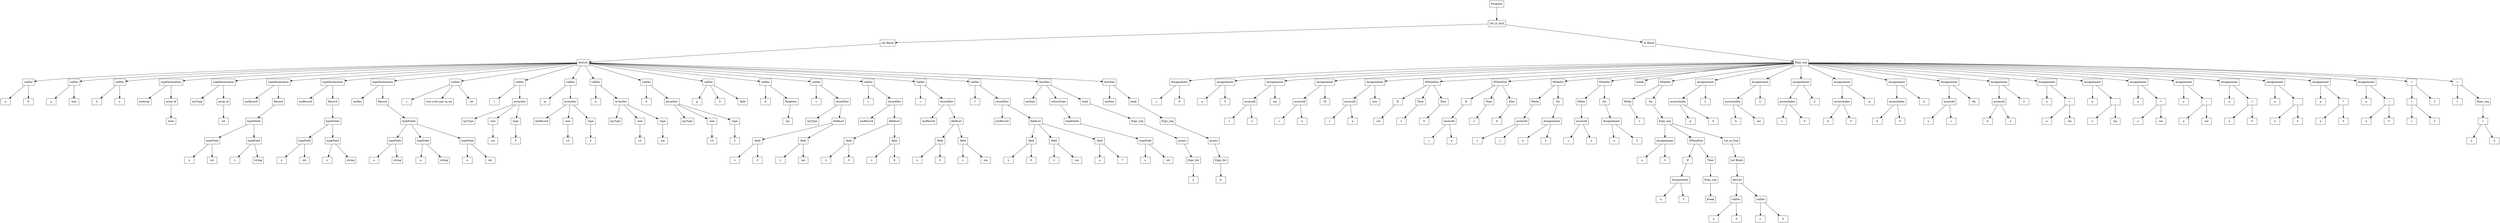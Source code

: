 digraph "ast"{

	nodesep=1;
	ranksep=1;

	N2 [label="Let Block", shape="box"];
	N3 [label="decList", shape="box"];
	N4 [label="valDec", shape="box"];
	N5 [label="a", shape="box"];
	N6 [label="0", shape="box"];
	N7 [label="valDec", shape="box"];
	N8 [label="a", shape="box"];
	N9 [label="test", shape="box"];
	N10 [label="valDec", shape="box"];
	N11 [label="b", shape="box"];
	N12 [label="x", shape="box"];
	N13 [label="typeDeclaration", shape="box"];
	N14 [label="intArray", shape="box"];
	N15 [label="array of", shape="box"];
	N16 [label="bool", shape="box"];
	N17 [label="typeDeclaration", shape="box"];
	N18 [label="myType", shape="box"];
	N19 [label="array of", shape="box"];
	N20 [label="int", shape="box"];
	N21 [label="typeDeclaration", shape="box"];
	N22 [label="myRecord", shape="box"];
	N23 [label="Record", shape="box"];
	N24 [label="typeFields", shape="box"];
	N25 [label="typeField", shape="box"];
	N26 [label="x", shape="box"];
	N27 [label="int", shape="box"];
	N28 [label="typeField", shape="box"];
	N29 [label="z", shape="box"];
	N30 [label="string", shape="box"];
	N31 [label="typeDeclaration", shape="box"];
	N32 [label="myRecord", shape="box"];
	N33 [label="Record", shape="box"];
	N34 [label="typeFields", shape="box"];
	N35 [label="typeField", shape="box"];
	N36 [label="x", shape="box"];
	N37 [label="int", shape="box"];
	N38 [label="typeField", shape="box"];
	N39 [label="y", shape="box"];
	N40 [label="string", shape="box"];
	N41 [label="typeDeclaration", shape="box"];
	N42 [label="myRec", shape="box"];
	N43 [label="Record", shape="box"];
	N44 [label="typeFields", shape="box"];
	N45 [label="typeField", shape="box"];
	N46 [label="a", shape="box"];
	N47 [label="string", shape="box"];
	N48 [label="typeField", shape="box"];
	N49 [label="a", shape="box"];
	N50 [label="string", shape="box"];
	N51 [label="typeField", shape="box"];
	N52 [label="e", shape="box"];
	N53 [label="int", shape="box"];
	N54 [label="valDec", shape="box"];
	N55 [label="r", shape="box"];
	N56 [label="ceci n'est pas un int", shape="box"];
	N57 [label="int", shape="box"];
	N58 [label="valDec", shape="box"];
	N59 [label="l", shape="box"];
	N60 [label="arrayDec", shape="box"];
	N61 [label="myType", shape="box"];
	N62 [label="oui", shape="box"];
	N63 [label="size", shape="box"];
	N64 [label="5", shape="box"];
	N65 [label="type", shape="box"];
	N66 [label="valDec", shape="box"];
	N67 [label="m", shape="box"];
	N68 [label="arrayDec", shape="box"];
	N69 [label="myRecord", shape="box"];
	N70 [label="10", shape="box"];
	N71 [label="size", shape="box"];
	N72 [label="5", shape="box"];
	N73 [label="type", shape="box"];
	N74 [label="valDec", shape="box"];
	N75 [label="n", shape="box"];
	N76 [label="arrayDec", shape="box"];
	N77 [label="myType", shape="box"];
	N78 [label="10", shape="box"];
	N79 [label="size", shape="box"];
	N80 [label="oui", shape="box"];
	N81 [label="type", shape="box"];
	N82 [label="valDec", shape="box"];
	N83 [label="k", shape="box"];
	N84 [label="arrayDec", shape="box"];
	N85 [label="myType", shape="box"];
	N86 [label="10", shape="box"];
	N87 [label="size", shape="box"];
	N88 [label="5", shape="box"];
	N89 [label="type", shape="box"];
	N90 [label="valDec", shape="box"];
	N91 [label="p", shape="box"];
	N92 [label="5", shape="box"];
	N93 [label="field", shape="box"];
	N94 [label="valDec", shape="box"];
	N95 [label="d", shape="box"];
	N96 [label="Negation", shape="box"];
	N97 [label="oui", shape="box"];
	N98 [label="valDec", shape="box"];
	N99 [label="c", shape="box"];
	N100 [label="recordDec", shape="box"];
	N101 [label="myType", shape="box"];
	N102 [label="fieldList", shape="box"];
	N103 [label="field", shape="box"];
	N104 [label="x", shape="box"];
	N105 [label="0", shape="box"];
	N106 [label="field", shape="box"];
	N107 [label="z", shape="box"];
	N108 [label="oui", shape="box"];
	N109 [label="valDec", shape="box"];
	N110 [label="c", shape="box"];
	N111 [label="recordDec", shape="box"];
	N112 [label="myRecord", shape="box"];
	N113 [label="fieldList", shape="box"];
	N114 [label="field", shape="box"];
	N115 [label="x", shape="box"];
	N116 [label="0", shape="box"];
	N117 [label="field", shape="box"];
	N118 [label="z", shape="box"];
	N119 [label="9", shape="box"];
	N120 [label="valDec", shape="box"];
	N121 [label="c", shape="box"];
	N122 [label="recordDec", shape="box"];
	N123 [label="myRecord", shape="box"];
	N124 [label="fieldList", shape="box"];
	N125 [label="field", shape="box"];
	N126 [label="x", shape="box"];
	N127 [label="0", shape="box"];
	N128 [label="field", shape="box"];
	N129 [label="z", shape="box"];
	N130 [label="oui", shape="box"];
	N131 [label="valDec", shape="box"];
	N132 [label="f", shape="box"];
	N133 [label="recordDec", shape="box"];
	N134 [label="myRecord", shape="box"];
	N135 [label="fieldList", shape="box"];
	N136 [label="field", shape="box"];
	N137 [label="x", shape="box"];
	N138 [label="0", shape="box"];
	N139 [label="field", shape="box"];
	N140 [label="z", shape="box"];
	N141 [label="oui", shape="box"];
	N142 [label="field", shape="box"];
	N143 [label="a", shape="box"];
	N144 [label="7", shape="box"];
	N145 [label="funcDec", shape="box"];
	N146 [label="myfunc", shape="box"];
	N147 [label="Expr_seq", shape="box"];
	N148 [label="print()", shape="box"];
	N149 [label="Expr_list", shape="box"];
	N150 [label="a", shape="box"];
	N151 [label="returnType", shape="box"];
	N152 [label="typeFields", shape="box"];
	N153 [label="typeField", shape="box"];
	N154 [label="x", shape="box"];
	N155 [label="int", shape="box"];
	N156 [label="body", shape="box"];
	N157 [label="funcDec", shape="box"];
	N158 [label="myfunc", shape="box"];
	N159 [label="Expr_seq", shape="box"];
	N160 [label="print()", shape="box"];
	N161 [label="Expr_list", shape="box"];
	N162 [label="b", shape="box"];
	N163 [label="body", shape="box"];
	N1 [label="Let_in_End", shape="box"];
	N164 [label="In Block", shape="box"];
	N165 [label="Expr_seq", shape="box"];
	N166 [label="Assignement", shape="box"];
	N167 [label="c", shape="box"];
	N168 [label="9", shape="box"];
	N169 [label="Assignement", shape="box"];
	N170 [label="a", shape="box"];
	N171 [label="3", shape="box"];
	N172 [label="Assignement", shape="box"];
	N174 [label="c", shape="box"];
	N175 [label="x", shape="box"];
	N173 [label="accessId", shape="box"];
	N176 [label="oui", shape="box"];
	N177 [label="Assignement", shape="box"];
	N179 [label="c", shape="box"];
	N180 [label="x", shape="box"];
	N178 [label="accessId", shape="box"];
	N181 [label="15", shape="box"];
	N182 [label="Assignement", shape="box"];
	N184 [label="c", shape="box"];
	N185 [label="a", shape="box"];
	N183 [label="accessId", shape="box"];
	N186 [label="non", shape="box"];
	N187 [label="IfThenElse", shape="box"];
	N188 [label="If", shape="box"];
	N189 [label="Then", shape="box"];
	N190 [label="oui", shape="box"];
	N191 [label="1", shape="box"];
	N192 [label="Else", shape="box"];
	N193 [label="0", shape="box"];
	N194 [label="IfThenElse", shape="box"];
	N195 [label="If", shape="box"];
	N196 [label="Then", shape="box"];
	N198 [label="c", shape="box"];
	N199 [label="x", shape="box"];
	N197 [label="accessId", shape="box"];
	N200 [label="1", shape="box"];
	N201 [label="Else", shape="box"];
	N202 [label="0", shape="box"];
	N207 [label="c", shape="box"];
	N208 [label="z", shape="box"];
	N206 [label="accessId", shape="box"];
	N209 [label="Assignement", shape="box"];
	N210 [label="a", shape="box"];
	N211 [label="3", shape="box"];
	N203 [label="WhileDo", shape="box"];
	N204 [label="While", shape="box"];
	N205 [label="Do", shape="box"];
	N216 [label="c", shape="box"];
	N217 [label="x", shape="box"];
	N215 [label="accessId", shape="box"];
	N218 [label="Assignement", shape="box"];
	N219 [label="a", shape="box"];
	N220 [label="3", shape="box"];
	N212 [label="WhileDo", shape="box"];
	N213 [label="While", shape="box"];
	N214 [label="Do", shape="box"];
	N221 [label="break", shape="box"];
	N225 [label="1", shape="box"];
	N226 [label="Expr_seq", shape="box"];
	N227 [label="Assignement", shape="box"];
	N228 [label="a", shape="box"];
	N229 [label="3", shape="box"];
	N230 [label="IfThenElse", shape="box"];
	N231 [label="If", shape="box"];
	N232 [label="Then", shape="box"];
	N233 [label="Assignement", shape="box"];
	N234 [label="a", shape="box"];
	N235 [label="3", shape="box"];
	N236 [label="Expr_seq", shape="box"];
	N237 [label="break", shape="box"];
	N239 [label="Let Block", shape="box"];
	N240 [label="decList", shape="box"];
	N241 [label="valDec", shape="box"];
	N242 [label="a", shape="box"];
	N243 [label="0", shape="box"];
	N244 [label="valDec", shape="box"];
	N245 [label="y", shape="box"];
	N246 [label="6", shape="box"];
	N238 [label="Let_in_End", shape="box"];
	N222 [label="WhileDo", shape="box"];
	N223 [label="While", shape="box"];
	N224 [label="Do", shape="box"];
	N247 [label="Assignement", shape="box"];
	N249 [label="g", shape="box"];
	N250 [label="5", shape="box"];
	N248 [label="accessIndex", shape="box"];
	N251 [label="2", shape="box"];
	N252 [label="Assignement", shape="box"];
	N254 [label="k", shape="box"];
	N255 [label="oui", shape="box"];
	N253 [label="accessIndex", shape="box"];
	N256 [label="2", shape="box"];
	N257 [label="Assignement", shape="box"];
	N259 [label="c", shape="box"];
	N260 [label="5", shape="box"];
	N258 [label="accessIndex", shape="box"];
	N261 [label="2", shape="box"];
	N262 [label="Assignement", shape="box"];
	N264 [label="k", shape="box"];
	N265 [label="5", shape="box"];
	N263 [label="accessIndex", shape="box"];
	N266 [label="ui", shape="box"];
	N267 [label="Assignement", shape="box"];
	N269 [label="k", shape="box"];
	N270 [label="5", shape="box"];
	N268 [label="accessIndex", shape="box"];
	N271 [label="2", shape="box"];
	N272 [label="Assignement", shape="box"];
	N274 [label="u", shape="box"];
	N275 [label="c", shape="box"];
	N273 [label="accessId", shape="box"];
	N276 [label="fin", shape="box"];
	N277 [label="Assignement", shape="box"];
	N279 [label="k", shape="box"];
	N280 [label="x", shape="box"];
	N278 [label="accessId", shape="box"];
	N281 [label="2", shape="box"];
	N282 [label="Assignement", shape="box"];
	N283 [label="a", shape="box"];
	N285 [label="a", shape="box"];
	N286 [label="oui", shape="box"];
	N284 [label="+", shape="box"];
	N287 [label="Assignement", shape="box"];
	N288 [label="a", shape="box"];
	N290 [label="a", shape="box"];
	N291 [label="oui", shape="box"];
	N289 [label="-", shape="box"];
	N292 [label="Assignement", shape="box"];
	N293 [label="a", shape="box"];
	N295 [label="a", shape="box"];
	N296 [label="oui", shape="box"];
	N294 [label="*", shape="box"];
	N297 [label="Assignement", shape="box"];
	N298 [label="a", shape="box"];
	N300 [label="a", shape="box"];
	N301 [label="oui", shape="box"];
	N299 [label="/", shape="box"];
	N302 [label="Assignement", shape="box"];
	N303 [label="a", shape="box"];
	N305 [label="a", shape="box"];
	N306 [label="5", shape="box"];
	N304 [label="+", shape="box"];
	N307 [label="Assignement", shape="box"];
	N308 [label="a", shape="box"];
	N310 [label="a", shape="box"];
	N311 [label="5", shape="box"];
	N309 [label="-", shape="box"];
	N312 [label="Assignement", shape="box"];
	N313 [label="a", shape="box"];
	N315 [label="a", shape="box"];
	N316 [label="5", shape="box"];
	N314 [label="*", shape="box"];
	N317 [label="Assignement", shape="box"];
	N318 [label="a", shape="box"];
	N320 [label="a", shape="box"];
	N321 [label="5", shape="box"];
	N319 [label="/", shape="box"];
	N324 [label="1", shape="box"];
	N325 [label="2", shape="box"];
	N323 [label="=", shape="box"];
	N326 [label="3", shape="box"];
	N322 [label="=", shape="box"];
	N328 [label="1", shape="box"];
	N329 [label="Expr_seq", shape="box"];
	N331 [label="2", shape="box"];
	N332 [label="3", shape="box"];
	N330 [label="=", shape="box"];
	N327 [label="=", shape="box"];
	N0 [label="Program", shape="box"];

	N4 -> N5; 
	N4 -> N6; 
	N3 -> N4; 
	N7 -> N8; 
	N7 -> N9; 
	N3 -> N7; 
	N10 -> N11; 
	N10 -> N12; 
	N3 -> N10; 
	N15 -> N16; 
	N13 -> N14; 
	N13 -> N15; 
	N3 -> N13; 
	N19 -> N20; 
	N17 -> N18; 
	N17 -> N19; 
	N3 -> N17; 
	N25 -> N26; 
	N25 -> N27; 
	N24 -> N25; 
	N28 -> N29; 
	N28 -> N30; 
	N24 -> N28; 
	N23 -> N24; 
	N21 -> N22; 
	N21 -> N23; 
	N3 -> N21; 
	N35 -> N36; 
	N35 -> N37; 
	N34 -> N35; 
	N38 -> N39; 
	N38 -> N40; 
	N34 -> N38; 
	N33 -> N34; 
	N31 -> N32; 
	N31 -> N33; 
	N3 -> N31; 
	N45 -> N46; 
	N45 -> N47; 
	N44 -> N45; 
	N48 -> N49; 
	N48 -> N50; 
	N44 -> N48; 
	N51 -> N52; 
	N51 -> N53; 
	N44 -> N51; 
	N43 -> N44; 
	N41 -> N42; 
	N41 -> N43; 
	N3 -> N41; 
	N54 -> N55; 
	N54 -> N56; 
	N54 -> N57; 
	N3 -> N54; 
	N60 -> N61; 
	N60 -> N63; 
	N63 -> N62; 
	N60 -> N65; 
	N65 -> N64; 
	N58 -> N59; 
	N58 -> N60; 
	N3 -> N58; 
	N68 -> N69; 
	N68 -> N71; 
	N71 -> N70; 
	N68 -> N73; 
	N73 -> N72; 
	N66 -> N67; 
	N66 -> N68; 
	N3 -> N66; 
	N76 -> N77; 
	N76 -> N79; 
	N79 -> N78; 
	N76 -> N81; 
	N81 -> N80; 
	N74 -> N75; 
	N74 -> N76; 
	N3 -> N74; 
	N84 -> N85; 
	N84 -> N87; 
	N87 -> N86; 
	N84 -> N89; 
	N89 -> N88; 
	N82 -> N83; 
	N82 -> N84; 
	N3 -> N82; 
	N90 -> N91; 
	N90 -> N92; 
	N90 -> N93; 
	N3 -> N90; 
	N96 -> N97; 
	N94 -> N95; 
	N94 -> N96; 
	N3 -> N94; 
	N100 -> N101; 
	N103 -> N104; 
	N103 -> N105; 
	N102 -> N103; 
	N106 -> N107; 
	N106 -> N108; 
	N102 -> N106; 
	N100 -> N102; 
	N98 -> N99; 
	N98 -> N100; 
	N3 -> N98; 
	N111 -> N112; 
	N114 -> N115; 
	N114 -> N116; 
	N113 -> N114; 
	N117 -> N118; 
	N117 -> N119; 
	N113 -> N117; 
	N111 -> N113; 
	N109 -> N110; 
	N109 -> N111; 
	N3 -> N109; 
	N122 -> N123; 
	N125 -> N126; 
	N125 -> N127; 
	N124 -> N125; 
	N128 -> N129; 
	N128 -> N130; 
	N124 -> N128; 
	N122 -> N124; 
	N120 -> N121; 
	N120 -> N122; 
	N3 -> N120; 
	N133 -> N134; 
	N136 -> N137; 
	N136 -> N138; 
	N135 -> N136; 
	N139 -> N140; 
	N139 -> N141; 
	N135 -> N139; 
	N142 -> N143; 
	N142 -> N144; 
	N135 -> N142; 
	N133 -> N135; 
	N131 -> N132; 
	N131 -> N133; 
	N3 -> N131; 
	N149 -> N150; 
	N148 -> N149; 
	N147 -> N148; 
	N145 -> N146; 
	N145 -> N151; 
	N153 -> N154; 
	N153 -> N155; 
	N152 -> N153; 
	N151 -> N152; 
	N145 -> N156; 
	N156 -> N147; 
	N3 -> N145; 
	N161 -> N162; 
	N160 -> N161; 
	N159 -> N160; 
	N157 -> N158; 
	N157 -> N163; 
	N163 -> N159; 
	N3 -> N157; 
	N1 -> N2; 
	N2 -> N3; 
	N1 -> N164; 
	N166 -> N167; 
	N166 -> N168; 
	N165 -> N166; 
	N169 -> N170; 
	N169 -> N171; 
	N165 -> N169; 
	N173 -> N174; 
	N173 -> N175; 
	N172 -> N173; 
	N172 -> N176; 
	N165 -> N172; 
	N178 -> N179; 
	N178 -> N180; 
	N177 -> N178; 
	N177 -> N181; 
	N165 -> N177; 
	N183 -> N184; 
	N183 -> N185; 
	N182 -> N183; 
	N182 -> N186; 
	N165 -> N182; 
	N187 -> N188; 
	N187 -> N189; 
	N188 -> N190; 
	N189 -> N191; 
	N187 -> N192; 
	N192 -> N193; 
	N165 -> N187; 
	N194 -> N195; 
	N194 -> N196; 
	N197 -> N198; 
	N197 -> N199; 
	N195 -> N197; 
	N196 -> N200; 
	N194 -> N201; 
	N201 -> N202; 
	N165 -> N194; 
	N206 -> N207; 
	N206 -> N208; 
	N209 -> N210; 
	N209 -> N211; 
	N203 -> N204; 
	N203 -> N205; 
	N204 -> N206; 
	N205 -> N209; 
	N165 -> N203; 
	N215 -> N216; 
	N215 -> N217; 
	N218 -> N219; 
	N218 -> N220; 
	N212 -> N213; 
	N212 -> N214; 
	N213 -> N215; 
	N214 -> N218; 
	N165 -> N212; 
	N165 -> N221; 
	N227 -> N228; 
	N227 -> N229; 
	N226 -> N227; 
	N230 -> N231; 
	N230 -> N232; 
	N233 -> N234; 
	N233 -> N235; 
	N231 -> N233; 
	N236 -> N237; 
	N232 -> N236; 
	N226 -> N230; 
	N241 -> N242; 
	N241 -> N243; 
	N240 -> N241; 
	N244 -> N245; 
	N244 -> N246; 
	N240 -> N244; 
	N238 -> N239; 
	N239 -> N240; 
	N226 -> N238; 
	N222 -> N223; 
	N222 -> N224; 
	N223 -> N225; 
	N224 -> N226; 
	N165 -> N222; 
	N248 -> N249; 
	N248 -> N250; 
	N247 -> N248; 
	N247 -> N251; 
	N165 -> N247; 
	N253 -> N254; 
	N253 -> N255; 
	N252 -> N253; 
	N252 -> N256; 
	N165 -> N252; 
	N258 -> N259; 
	N258 -> N260; 
	N257 -> N258; 
	N257 -> N261; 
	N165 -> N257; 
	N263 -> N264; 
	N263 -> N265; 
	N262 -> N263; 
	N262 -> N266; 
	N165 -> N262; 
	N268 -> N269; 
	N268 -> N270; 
	N267 -> N268; 
	N267 -> N271; 
	N165 -> N267; 
	N273 -> N274; 
	N273 -> N275; 
	N272 -> N273; 
	N272 -> N276; 
	N165 -> N272; 
	N278 -> N279; 
	N278 -> N280; 
	N277 -> N278; 
	N277 -> N281; 
	N165 -> N277; 
	N282 -> N283; 
	N284 -> N286; 
	N284 -> N285; 
	N282 -> N284; 
	N165 -> N282; 
	N287 -> N288; 
	N289 -> N291; 
	N289 -> N290; 
	N287 -> N289; 
	N165 -> N287; 
	N292 -> N293; 
	N294 -> N296; 
	N294 -> N295; 
	N292 -> N294; 
	N165 -> N292; 
	N297 -> N298; 
	N299 -> N301; 
	N299 -> N300; 
	N297 -> N299; 
	N165 -> N297; 
	N302 -> N303; 
	N304 -> N306; 
	N304 -> N305; 
	N302 -> N304; 
	N165 -> N302; 
	N307 -> N308; 
	N309 -> N311; 
	N309 -> N310; 
	N307 -> N309; 
	N165 -> N307; 
	N312 -> N313; 
	N314 -> N316; 
	N314 -> N315; 
	N312 -> N314; 
	N165 -> N312; 
	N317 -> N318; 
	N319 -> N321; 
	N319 -> N320; 
	N317 -> N319; 
	N165 -> N317; 
	N323 -> N325; 
	N323 -> N324; 
	N322 -> N326; 
	N322 -> N323; 
	N165 -> N322; 
	N330 -> N332; 
	N330 -> N331; 
	N329 -> N330; 
	N327 -> N329; 
	N327 -> N328; 
	N165 -> N327; 
	N164 -> N165; 
	N0 -> N1; 
}